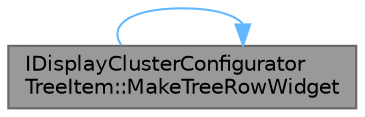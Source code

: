 digraph "IDisplayClusterConfiguratorTreeItem::MakeTreeRowWidget"
{
 // INTERACTIVE_SVG=YES
 // LATEX_PDF_SIZE
  bgcolor="transparent";
  edge [fontname=Helvetica,fontsize=10,labelfontname=Helvetica,labelfontsize=10];
  node [fontname=Helvetica,fontsize=10,shape=box,height=0.2,width=0.4];
  rankdir="LR";
  Node1 [id="Node000001",label="IDisplayClusterConfigurator\lTreeItem::MakeTreeRowWidget",height=0.2,width=0.4,color="gray40", fillcolor="grey60", style="filled", fontcolor="black",tooltip="Builds the table row widget to display this info."];
  Node1 -> Node1 [id="edge1_Node000001_Node000001",color="steelblue1",style="solid",tooltip=" "];
}
